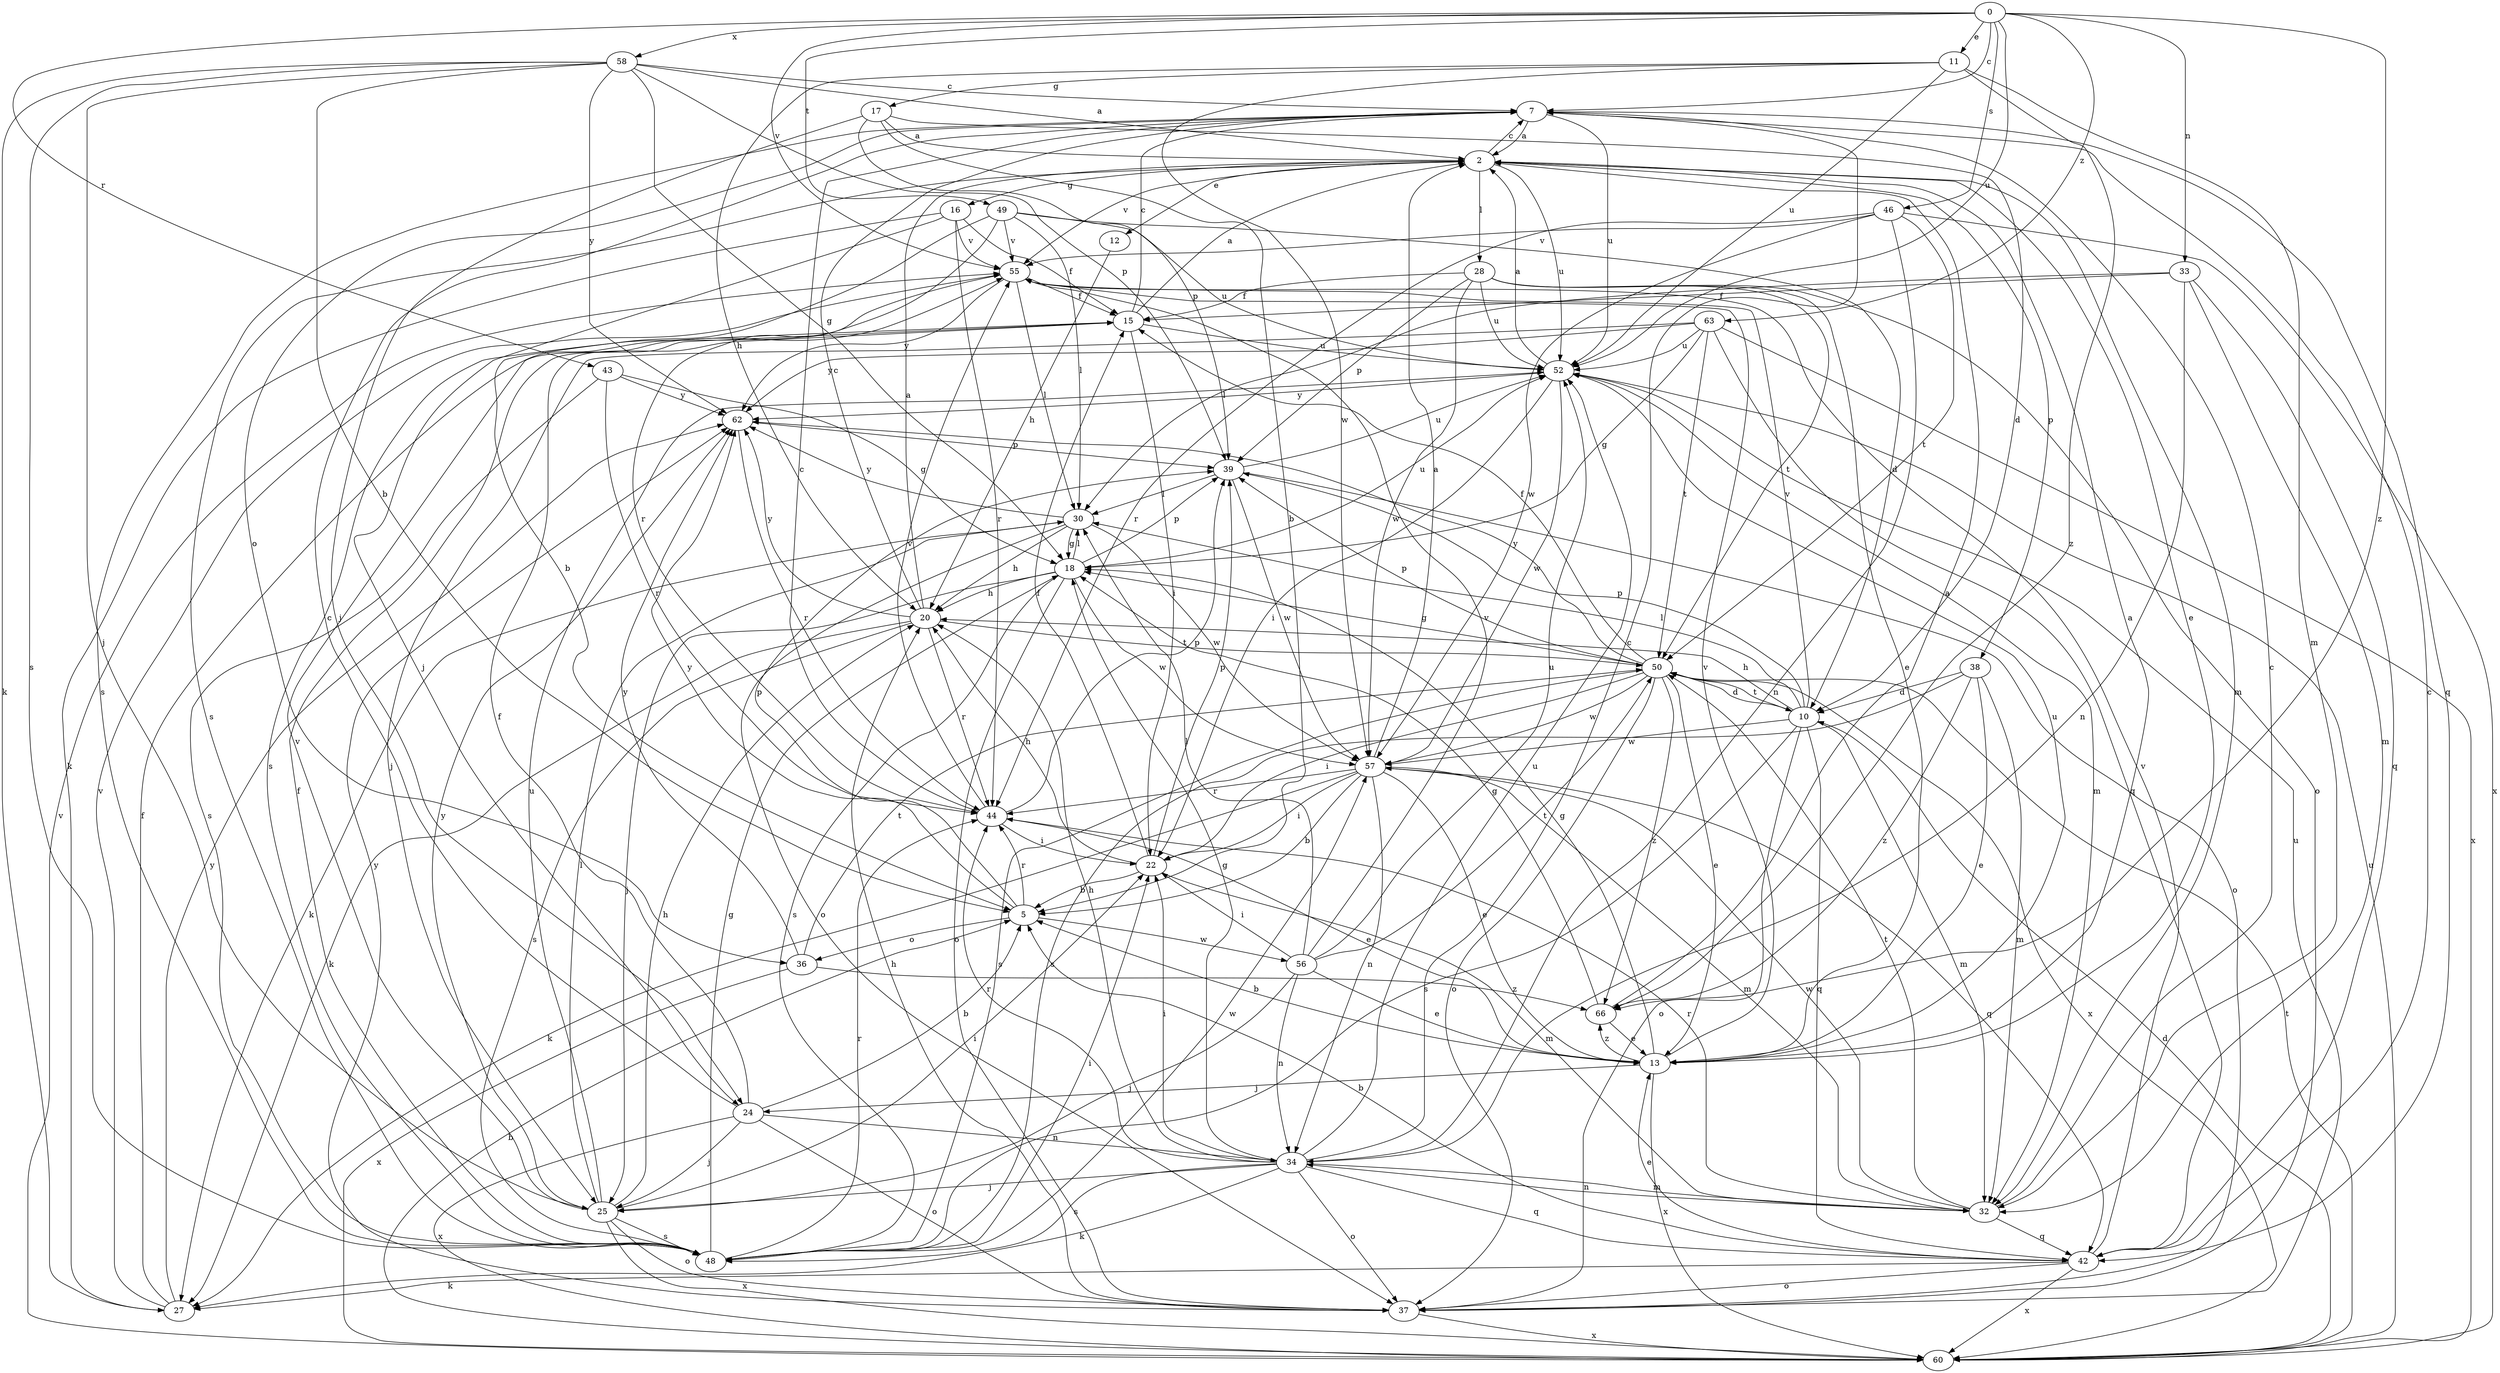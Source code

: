 strict digraph  {
0;
2;
5;
7;
10;
11;
12;
13;
15;
16;
17;
18;
20;
22;
24;
25;
27;
28;
30;
32;
33;
34;
36;
37;
38;
39;
42;
43;
44;
46;
48;
49;
50;
52;
55;
56;
57;
58;
60;
62;
63;
66;
0 -> 7  [label=c];
0 -> 11  [label=e];
0 -> 33  [label=n];
0 -> 43  [label=r];
0 -> 46  [label=s];
0 -> 49  [label=t];
0 -> 52  [label=u];
0 -> 55  [label=v];
0 -> 58  [label=x];
0 -> 63  [label=z];
0 -> 66  [label=z];
2 -> 7  [label=c];
2 -> 12  [label=e];
2 -> 13  [label=e];
2 -> 16  [label=g];
2 -> 28  [label=l];
2 -> 32  [label=m];
2 -> 38  [label=p];
2 -> 48  [label=s];
2 -> 52  [label=u];
2 -> 55  [label=v];
5 -> 36  [label=o];
5 -> 39  [label=p];
5 -> 44  [label=r];
5 -> 56  [label=w];
5 -> 62  [label=y];
7 -> 2  [label=a];
7 -> 36  [label=o];
7 -> 42  [label=q];
7 -> 48  [label=s];
7 -> 52  [label=u];
10 -> 20  [label=h];
10 -> 30  [label=l];
10 -> 32  [label=m];
10 -> 37  [label=o];
10 -> 39  [label=p];
10 -> 42  [label=q];
10 -> 48  [label=s];
10 -> 50  [label=t];
10 -> 55  [label=v];
10 -> 57  [label=w];
11 -> 17  [label=g];
11 -> 20  [label=h];
11 -> 32  [label=m];
11 -> 52  [label=u];
11 -> 57  [label=w];
11 -> 66  [label=z];
12 -> 20  [label=h];
13 -> 2  [label=a];
13 -> 5  [label=b];
13 -> 18  [label=g];
13 -> 24  [label=j];
13 -> 52  [label=u];
13 -> 55  [label=v];
13 -> 60  [label=x];
13 -> 66  [label=z];
15 -> 2  [label=a];
15 -> 7  [label=c];
15 -> 22  [label=i];
15 -> 52  [label=u];
16 -> 15  [label=f];
16 -> 24  [label=j];
16 -> 27  [label=k];
16 -> 44  [label=r];
16 -> 55  [label=v];
17 -> 2  [label=a];
17 -> 5  [label=b];
17 -> 10  [label=d];
17 -> 24  [label=j];
17 -> 39  [label=p];
18 -> 20  [label=h];
18 -> 25  [label=j];
18 -> 30  [label=l];
18 -> 37  [label=o];
18 -> 39  [label=p];
18 -> 48  [label=s];
18 -> 52  [label=u];
18 -> 57  [label=w];
20 -> 2  [label=a];
20 -> 7  [label=c];
20 -> 27  [label=k];
20 -> 44  [label=r];
20 -> 48  [label=s];
20 -> 50  [label=t];
20 -> 62  [label=y];
22 -> 5  [label=b];
22 -> 15  [label=f];
22 -> 20  [label=h];
22 -> 32  [label=m];
22 -> 39  [label=p];
24 -> 5  [label=b];
24 -> 7  [label=c];
24 -> 15  [label=f];
24 -> 25  [label=j];
24 -> 34  [label=n];
24 -> 37  [label=o];
24 -> 60  [label=x];
25 -> 20  [label=h];
25 -> 22  [label=i];
25 -> 30  [label=l];
25 -> 37  [label=o];
25 -> 48  [label=s];
25 -> 52  [label=u];
25 -> 55  [label=v];
25 -> 60  [label=x];
25 -> 62  [label=y];
27 -> 15  [label=f];
27 -> 55  [label=v];
27 -> 62  [label=y];
28 -> 13  [label=e];
28 -> 15  [label=f];
28 -> 37  [label=o];
28 -> 39  [label=p];
28 -> 50  [label=t];
28 -> 52  [label=u];
28 -> 57  [label=w];
30 -> 18  [label=g];
30 -> 20  [label=h];
30 -> 27  [label=k];
30 -> 37  [label=o];
30 -> 57  [label=w];
30 -> 62  [label=y];
32 -> 7  [label=c];
32 -> 34  [label=n];
32 -> 42  [label=q];
32 -> 44  [label=r];
32 -> 50  [label=t];
32 -> 57  [label=w];
33 -> 15  [label=f];
33 -> 30  [label=l];
33 -> 32  [label=m];
33 -> 34  [label=n];
33 -> 42  [label=q];
34 -> 7  [label=c];
34 -> 18  [label=g];
34 -> 20  [label=h];
34 -> 22  [label=i];
34 -> 25  [label=j];
34 -> 27  [label=k];
34 -> 32  [label=m];
34 -> 37  [label=o];
34 -> 42  [label=q];
34 -> 44  [label=r];
34 -> 48  [label=s];
34 -> 52  [label=u];
36 -> 50  [label=t];
36 -> 60  [label=x];
36 -> 62  [label=y];
36 -> 66  [label=z];
37 -> 20  [label=h];
37 -> 52  [label=u];
37 -> 60  [label=x];
37 -> 62  [label=y];
38 -> 10  [label=d];
38 -> 13  [label=e];
38 -> 32  [label=m];
38 -> 48  [label=s];
38 -> 66  [label=z];
39 -> 30  [label=l];
39 -> 37  [label=o];
39 -> 52  [label=u];
39 -> 57  [label=w];
42 -> 5  [label=b];
42 -> 7  [label=c];
42 -> 13  [label=e];
42 -> 27  [label=k];
42 -> 37  [label=o];
42 -> 55  [label=v];
42 -> 60  [label=x];
43 -> 18  [label=g];
43 -> 44  [label=r];
43 -> 48  [label=s];
43 -> 62  [label=y];
44 -> 7  [label=c];
44 -> 13  [label=e];
44 -> 22  [label=i];
44 -> 39  [label=p];
44 -> 55  [label=v];
46 -> 34  [label=n];
46 -> 44  [label=r];
46 -> 50  [label=t];
46 -> 55  [label=v];
46 -> 57  [label=w];
46 -> 60  [label=x];
48 -> 15  [label=f];
48 -> 18  [label=g];
48 -> 22  [label=i];
48 -> 44  [label=r];
48 -> 57  [label=w];
49 -> 5  [label=b];
49 -> 10  [label=d];
49 -> 30  [label=l];
49 -> 44  [label=r];
49 -> 52  [label=u];
49 -> 55  [label=v];
50 -> 10  [label=d];
50 -> 13  [label=e];
50 -> 15  [label=f];
50 -> 18  [label=g];
50 -> 22  [label=i];
50 -> 37  [label=o];
50 -> 39  [label=p];
50 -> 48  [label=s];
50 -> 57  [label=w];
50 -> 60  [label=x];
50 -> 62  [label=y];
50 -> 66  [label=z];
52 -> 2  [label=a];
52 -> 22  [label=i];
52 -> 32  [label=m];
52 -> 57  [label=w];
52 -> 62  [label=y];
55 -> 15  [label=f];
55 -> 30  [label=l];
55 -> 48  [label=s];
55 -> 62  [label=y];
56 -> 13  [label=e];
56 -> 22  [label=i];
56 -> 25  [label=j];
56 -> 30  [label=l];
56 -> 34  [label=n];
56 -> 50  [label=t];
56 -> 52  [label=u];
56 -> 55  [label=v];
57 -> 2  [label=a];
57 -> 5  [label=b];
57 -> 13  [label=e];
57 -> 22  [label=i];
57 -> 27  [label=k];
57 -> 32  [label=m];
57 -> 34  [label=n];
57 -> 42  [label=q];
57 -> 44  [label=r];
58 -> 2  [label=a];
58 -> 5  [label=b];
58 -> 7  [label=c];
58 -> 18  [label=g];
58 -> 25  [label=j];
58 -> 27  [label=k];
58 -> 39  [label=p];
58 -> 48  [label=s];
58 -> 62  [label=y];
60 -> 5  [label=b];
60 -> 10  [label=d];
60 -> 50  [label=t];
60 -> 52  [label=u];
60 -> 55  [label=v];
62 -> 39  [label=p];
62 -> 44  [label=r];
63 -> 18  [label=g];
63 -> 25  [label=j];
63 -> 42  [label=q];
63 -> 50  [label=t];
63 -> 52  [label=u];
63 -> 60  [label=x];
63 -> 62  [label=y];
66 -> 2  [label=a];
66 -> 13  [label=e];
66 -> 18  [label=g];
}
